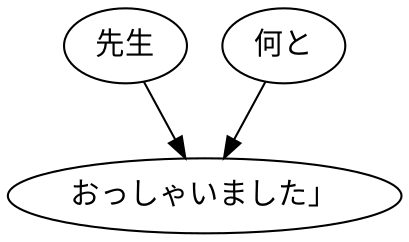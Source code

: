digraph graph7507 {
	node0 [label="先生"];
	node1 [label="何と"];
	node2 [label="おっしゃいました」"];
	node0 -> node2;
	node1 -> node2;
}
